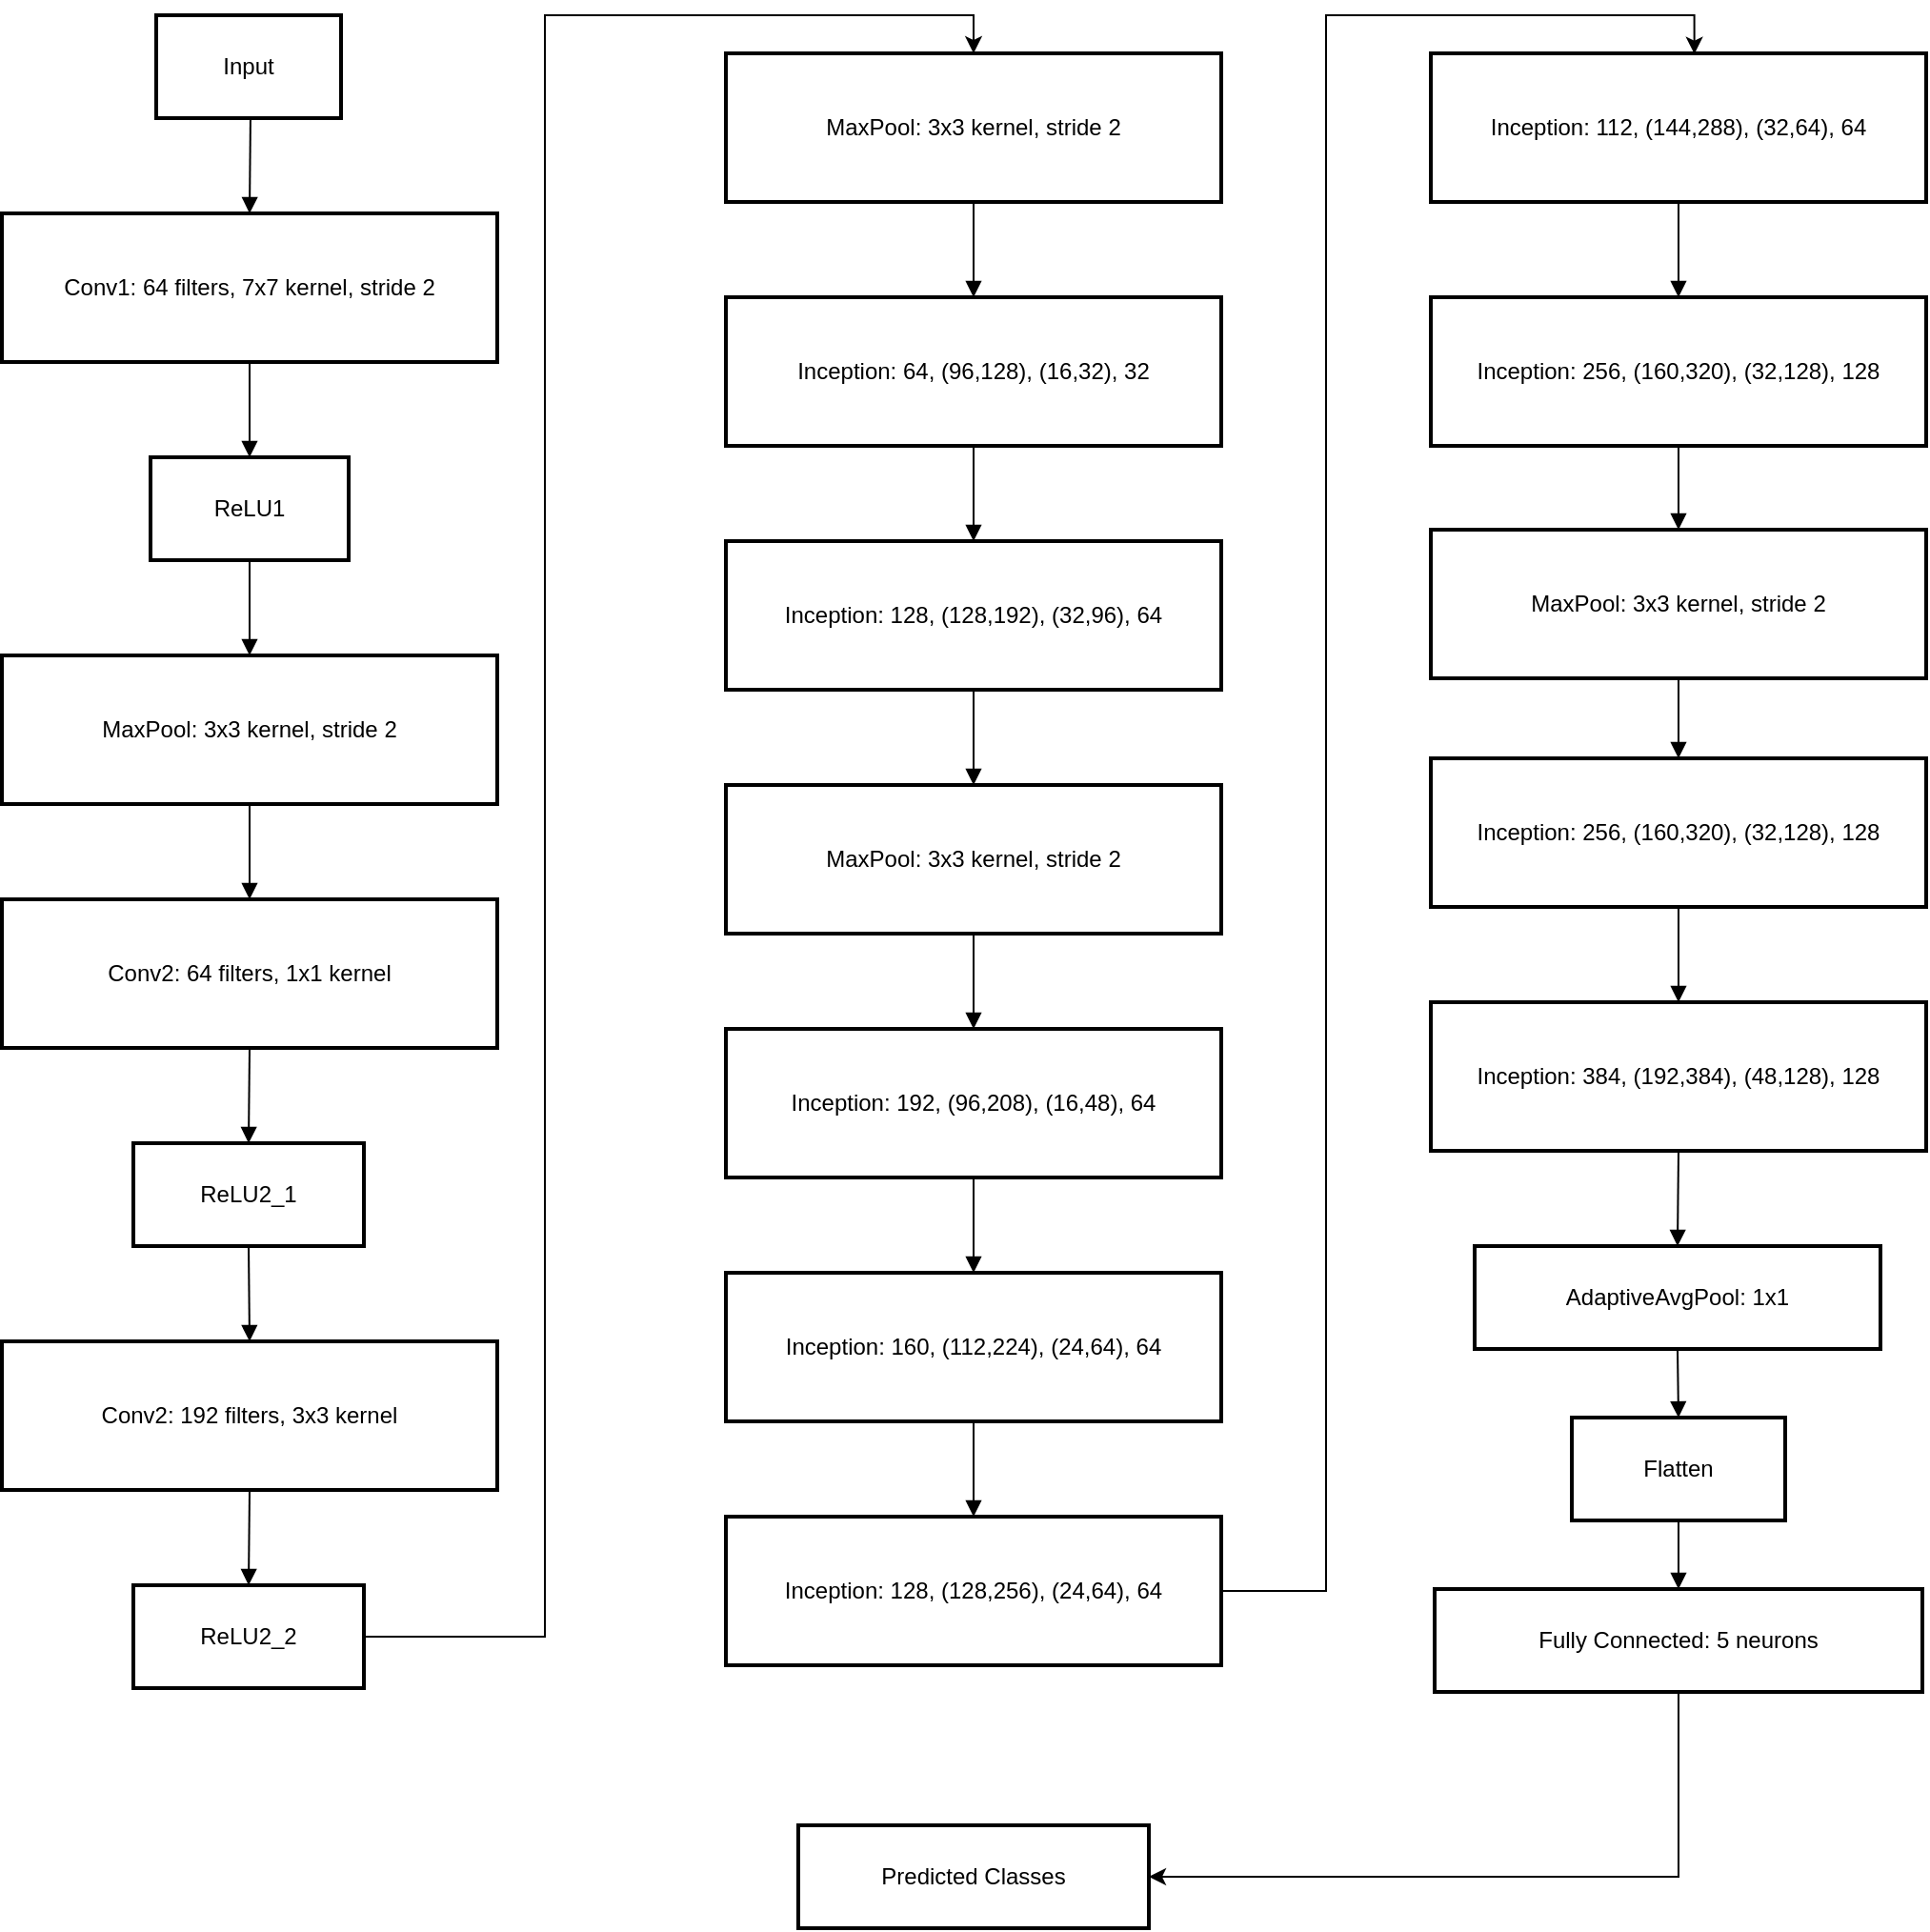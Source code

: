 <mxfile version="26.0.7">
  <diagram name="Page-1" id="ossyCuGlka05pft8rPD9">
    <mxGraphModel dx="1221" dy="725" grid="1" gridSize="10" guides="1" tooltips="1" connect="1" arrows="1" fold="1" page="1" pageScale="1" pageWidth="827" pageHeight="1169" math="0" shadow="0">
      <root>
        <mxCell id="0" />
        <mxCell id="1" parent="0" />
        <mxCell id="lyi2ZCtLGZe2oNHJNA-j-1" value="Input" style="whiteSpace=wrap;strokeWidth=2;" vertex="1" parent="1">
          <mxGeometry x="101" y="20" width="97" height="54" as="geometry" />
        </mxCell>
        <mxCell id="lyi2ZCtLGZe2oNHJNA-j-2" value="Conv1: 64 filters, 7x7 kernel, stride 2" style="whiteSpace=wrap;strokeWidth=2;" vertex="1" parent="1">
          <mxGeometry x="20" y="124" width="260" height="78" as="geometry" />
        </mxCell>
        <mxCell id="lyi2ZCtLGZe2oNHJNA-j-3" value="ReLU1" style="whiteSpace=wrap;strokeWidth=2;" vertex="1" parent="1">
          <mxGeometry x="98" y="252" width="104" height="54" as="geometry" />
        </mxCell>
        <mxCell id="lyi2ZCtLGZe2oNHJNA-j-4" value="MaxPool: 3x3 kernel, stride 2" style="whiteSpace=wrap;strokeWidth=2;" vertex="1" parent="1">
          <mxGeometry x="20" y="356" width="260" height="78" as="geometry" />
        </mxCell>
        <mxCell id="lyi2ZCtLGZe2oNHJNA-j-5" value="Conv2: 64 filters, 1x1 kernel" style="whiteSpace=wrap;strokeWidth=2;" vertex="1" parent="1">
          <mxGeometry x="20" y="484" width="260" height="78" as="geometry" />
        </mxCell>
        <mxCell id="lyi2ZCtLGZe2oNHJNA-j-6" value="ReLU2_1" style="whiteSpace=wrap;strokeWidth=2;" vertex="1" parent="1">
          <mxGeometry x="89" y="612" width="121" height="54" as="geometry" />
        </mxCell>
        <mxCell id="lyi2ZCtLGZe2oNHJNA-j-7" value="Conv2: 192 filters, 3x3 kernel" style="whiteSpace=wrap;strokeWidth=2;" vertex="1" parent="1">
          <mxGeometry x="20" y="716" width="260" height="78" as="geometry" />
        </mxCell>
        <mxCell id="lyi2ZCtLGZe2oNHJNA-j-48" style="edgeStyle=orthogonalEdgeStyle;rounded=0;orthogonalLoop=1;jettySize=auto;html=1;entryX=0.5;entryY=0;entryDx=0;entryDy=0;" edge="1" parent="1" source="lyi2ZCtLGZe2oNHJNA-j-8" target="lyi2ZCtLGZe2oNHJNA-j-9">
          <mxGeometry relative="1" as="geometry">
            <mxPoint x="340" y="-12" as="targetPoint" />
          </mxGeometry>
        </mxCell>
        <mxCell id="lyi2ZCtLGZe2oNHJNA-j-8" value="ReLU2_2" style="whiteSpace=wrap;strokeWidth=2;" vertex="1" parent="1">
          <mxGeometry x="89" y="844" width="121" height="54" as="geometry" />
        </mxCell>
        <mxCell id="lyi2ZCtLGZe2oNHJNA-j-9" value="MaxPool: 3x3 kernel, stride 2" style="whiteSpace=wrap;strokeWidth=2;" vertex="1" parent="1">
          <mxGeometry x="400" y="40" width="260" height="78" as="geometry" />
        </mxCell>
        <mxCell id="lyi2ZCtLGZe2oNHJNA-j-10" value="Inception: 64, (96,128), (16,32), 32" style="whiteSpace=wrap;strokeWidth=2;" vertex="1" parent="1">
          <mxGeometry x="400" y="168" width="260" height="78" as="geometry" />
        </mxCell>
        <mxCell id="lyi2ZCtLGZe2oNHJNA-j-11" value="Inception: 128, (128,192), (32,96), 64" style="whiteSpace=wrap;strokeWidth=2;" vertex="1" parent="1">
          <mxGeometry x="400" y="296" width="260" height="78" as="geometry" />
        </mxCell>
        <mxCell id="lyi2ZCtLGZe2oNHJNA-j-12" value="MaxPool: 3x3 kernel, stride 2" style="whiteSpace=wrap;strokeWidth=2;" vertex="1" parent="1">
          <mxGeometry x="400" y="424" width="260" height="78" as="geometry" />
        </mxCell>
        <mxCell id="lyi2ZCtLGZe2oNHJNA-j-13" value="Inception: 192, (96,208), (16,48), 64" style="whiteSpace=wrap;strokeWidth=2;" vertex="1" parent="1">
          <mxGeometry x="400" y="552" width="260" height="78" as="geometry" />
        </mxCell>
        <mxCell id="lyi2ZCtLGZe2oNHJNA-j-14" value="Inception: 160, (112,224), (24,64), 64" style="whiteSpace=wrap;strokeWidth=2;" vertex="1" parent="1">
          <mxGeometry x="400" y="680" width="260" height="78" as="geometry" />
        </mxCell>
        <mxCell id="lyi2ZCtLGZe2oNHJNA-j-49" style="edgeStyle=orthogonalEdgeStyle;rounded=0;orthogonalLoop=1;jettySize=auto;html=1;entryX=0.532;entryY=0.004;entryDx=0;entryDy=0;entryPerimeter=0;" edge="1" parent="1" source="lyi2ZCtLGZe2oNHJNA-j-15" target="lyi2ZCtLGZe2oNHJNA-j-16">
          <mxGeometry relative="1" as="geometry">
            <mxPoint x="720" y="10" as="targetPoint" />
          </mxGeometry>
        </mxCell>
        <mxCell id="lyi2ZCtLGZe2oNHJNA-j-15" value="Inception: 128, (128,256), (24,64), 64" style="whiteSpace=wrap;strokeWidth=2;" vertex="1" parent="1">
          <mxGeometry x="400" y="808" width="260" height="78" as="geometry" />
        </mxCell>
        <mxCell id="lyi2ZCtLGZe2oNHJNA-j-16" value="Inception: 112, (144,288), (32,64), 64" style="whiteSpace=wrap;strokeWidth=2;" vertex="1" parent="1">
          <mxGeometry x="770" y="40" width="260" height="78" as="geometry" />
        </mxCell>
        <mxCell id="lyi2ZCtLGZe2oNHJNA-j-17" value="Inception: 256, (160,320), (32,128), 128" style="whiteSpace=wrap;strokeWidth=2;" vertex="1" parent="1">
          <mxGeometry x="770" y="168" width="260" height="78" as="geometry" />
        </mxCell>
        <mxCell id="lyi2ZCtLGZe2oNHJNA-j-18" value="MaxPool: 3x3 kernel, stride 2" style="whiteSpace=wrap;strokeWidth=2;" vertex="1" parent="1">
          <mxGeometry x="770" y="290" width="260" height="78" as="geometry" />
        </mxCell>
        <mxCell id="lyi2ZCtLGZe2oNHJNA-j-19" value="Inception: 256, (160,320), (32,128), 128" style="whiteSpace=wrap;strokeWidth=2;" vertex="1" parent="1">
          <mxGeometry x="770" y="410" width="260" height="78" as="geometry" />
        </mxCell>
        <mxCell id="lyi2ZCtLGZe2oNHJNA-j-20" value="Inception: 384, (192,384), (48,128), 128" style="whiteSpace=wrap;strokeWidth=2;" vertex="1" parent="1">
          <mxGeometry x="770" y="538" width="260" height="78" as="geometry" />
        </mxCell>
        <mxCell id="lyi2ZCtLGZe2oNHJNA-j-21" value="AdaptiveAvgPool: 1x1" style="whiteSpace=wrap;strokeWidth=2;" vertex="1" parent="1">
          <mxGeometry x="793" y="666" width="213" height="54" as="geometry" />
        </mxCell>
        <mxCell id="lyi2ZCtLGZe2oNHJNA-j-22" value="Flatten" style="whiteSpace=wrap;strokeWidth=2;" vertex="1" parent="1">
          <mxGeometry x="844" y="756" width="112" height="54" as="geometry" />
        </mxCell>
        <mxCell id="lyi2ZCtLGZe2oNHJNA-j-50" style="edgeStyle=orthogonalEdgeStyle;rounded=0;orthogonalLoop=1;jettySize=auto;html=1;entryX=1;entryY=0.5;entryDx=0;entryDy=0;exitX=0.5;exitY=1;exitDx=0;exitDy=0;" edge="1" parent="1" source="lyi2ZCtLGZe2oNHJNA-j-23" target="lyi2ZCtLGZe2oNHJNA-j-24">
          <mxGeometry relative="1" as="geometry" />
        </mxCell>
        <mxCell id="lyi2ZCtLGZe2oNHJNA-j-23" value="Fully Connected: 5 neurons" style="whiteSpace=wrap;strokeWidth=2;" vertex="1" parent="1">
          <mxGeometry x="772" y="846" width="256" height="54" as="geometry" />
        </mxCell>
        <mxCell id="lyi2ZCtLGZe2oNHJNA-j-24" value="Predicted Classes" style="whiteSpace=wrap;strokeWidth=2;" vertex="1" parent="1">
          <mxGeometry x="438" y="970" width="184" height="54" as="geometry" />
        </mxCell>
        <mxCell id="lyi2ZCtLGZe2oNHJNA-j-25" value="" style="curved=1;startArrow=none;endArrow=block;exitX=0.51;exitY=1;entryX=0.5;entryY=0;rounded=0;" edge="1" parent="1" source="lyi2ZCtLGZe2oNHJNA-j-1" target="lyi2ZCtLGZe2oNHJNA-j-2">
          <mxGeometry relative="1" as="geometry">
            <Array as="points" />
          </mxGeometry>
        </mxCell>
        <mxCell id="lyi2ZCtLGZe2oNHJNA-j-26" value="" style="curved=1;startArrow=none;endArrow=block;exitX=0.5;exitY=1;entryX=0.5;entryY=0;rounded=0;" edge="1" parent="1" source="lyi2ZCtLGZe2oNHJNA-j-2" target="lyi2ZCtLGZe2oNHJNA-j-3">
          <mxGeometry relative="1" as="geometry">
            <Array as="points" />
          </mxGeometry>
        </mxCell>
        <mxCell id="lyi2ZCtLGZe2oNHJNA-j-27" value="" style="curved=1;startArrow=none;endArrow=block;exitX=0.5;exitY=1;entryX=0.5;entryY=0;rounded=0;" edge="1" parent="1" source="lyi2ZCtLGZe2oNHJNA-j-3" target="lyi2ZCtLGZe2oNHJNA-j-4">
          <mxGeometry relative="1" as="geometry">
            <Array as="points" />
          </mxGeometry>
        </mxCell>
        <mxCell id="lyi2ZCtLGZe2oNHJNA-j-28" value="" style="curved=1;startArrow=none;endArrow=block;exitX=0.5;exitY=1;entryX=0.5;entryY=0;rounded=0;" edge="1" parent="1" source="lyi2ZCtLGZe2oNHJNA-j-4" target="lyi2ZCtLGZe2oNHJNA-j-5">
          <mxGeometry relative="1" as="geometry">
            <Array as="points" />
          </mxGeometry>
        </mxCell>
        <mxCell id="lyi2ZCtLGZe2oNHJNA-j-29" value="" style="curved=1;startArrow=none;endArrow=block;exitX=0.5;exitY=1;entryX=0.5;entryY=0;rounded=0;" edge="1" parent="1" source="lyi2ZCtLGZe2oNHJNA-j-5" target="lyi2ZCtLGZe2oNHJNA-j-6">
          <mxGeometry relative="1" as="geometry">
            <Array as="points" />
          </mxGeometry>
        </mxCell>
        <mxCell id="lyi2ZCtLGZe2oNHJNA-j-30" value="" style="curved=1;startArrow=none;endArrow=block;exitX=0.5;exitY=1;entryX=0.5;entryY=0;rounded=0;" edge="1" parent="1" source="lyi2ZCtLGZe2oNHJNA-j-6" target="lyi2ZCtLGZe2oNHJNA-j-7">
          <mxGeometry relative="1" as="geometry">
            <Array as="points" />
          </mxGeometry>
        </mxCell>
        <mxCell id="lyi2ZCtLGZe2oNHJNA-j-31" value="" style="curved=1;startArrow=none;endArrow=block;exitX=0.5;exitY=1;entryX=0.5;entryY=0;rounded=0;" edge="1" parent="1" source="lyi2ZCtLGZe2oNHJNA-j-7" target="lyi2ZCtLGZe2oNHJNA-j-8">
          <mxGeometry relative="1" as="geometry">
            <Array as="points" />
          </mxGeometry>
        </mxCell>
        <mxCell id="lyi2ZCtLGZe2oNHJNA-j-33" value="" style="curved=1;startArrow=none;endArrow=block;exitX=0.5;exitY=1;entryX=0.5;entryY=0;rounded=0;" edge="1" parent="1" source="lyi2ZCtLGZe2oNHJNA-j-9" target="lyi2ZCtLGZe2oNHJNA-j-10">
          <mxGeometry relative="1" as="geometry">
            <Array as="points" />
          </mxGeometry>
        </mxCell>
        <mxCell id="lyi2ZCtLGZe2oNHJNA-j-34" value="" style="curved=1;startArrow=none;endArrow=block;exitX=0.5;exitY=1;entryX=0.5;entryY=0;rounded=0;" edge="1" parent="1" source="lyi2ZCtLGZe2oNHJNA-j-10" target="lyi2ZCtLGZe2oNHJNA-j-11">
          <mxGeometry relative="1" as="geometry">
            <Array as="points" />
          </mxGeometry>
        </mxCell>
        <mxCell id="lyi2ZCtLGZe2oNHJNA-j-35" value="" style="curved=1;startArrow=none;endArrow=block;exitX=0.5;exitY=1;entryX=0.5;entryY=0;rounded=0;" edge="1" parent="1" source="lyi2ZCtLGZe2oNHJNA-j-11" target="lyi2ZCtLGZe2oNHJNA-j-12">
          <mxGeometry relative="1" as="geometry">
            <Array as="points" />
          </mxGeometry>
        </mxCell>
        <mxCell id="lyi2ZCtLGZe2oNHJNA-j-36" value="" style="curved=1;startArrow=none;endArrow=block;exitX=0.5;exitY=1;entryX=0.5;entryY=0;rounded=0;" edge="1" parent="1" source="lyi2ZCtLGZe2oNHJNA-j-12" target="lyi2ZCtLGZe2oNHJNA-j-13">
          <mxGeometry relative="1" as="geometry">
            <Array as="points" />
          </mxGeometry>
        </mxCell>
        <mxCell id="lyi2ZCtLGZe2oNHJNA-j-37" value="" style="curved=1;startArrow=none;endArrow=block;exitX=0.5;exitY=1;entryX=0.5;entryY=0;rounded=0;" edge="1" parent="1" source="lyi2ZCtLGZe2oNHJNA-j-13" target="lyi2ZCtLGZe2oNHJNA-j-14">
          <mxGeometry relative="1" as="geometry">
            <Array as="points" />
          </mxGeometry>
        </mxCell>
        <mxCell id="lyi2ZCtLGZe2oNHJNA-j-38" value="" style="curved=1;startArrow=none;endArrow=block;exitX=0.5;exitY=1;entryX=0.5;entryY=0;rounded=0;" edge="1" parent="1" source="lyi2ZCtLGZe2oNHJNA-j-14" target="lyi2ZCtLGZe2oNHJNA-j-15">
          <mxGeometry relative="1" as="geometry">
            <Array as="points" />
          </mxGeometry>
        </mxCell>
        <mxCell id="lyi2ZCtLGZe2oNHJNA-j-40" value="" style="curved=1;startArrow=none;endArrow=block;exitX=0.5;exitY=1;entryX=0.5;entryY=0;rounded=0;" edge="1" parent="1" source="lyi2ZCtLGZe2oNHJNA-j-16" target="lyi2ZCtLGZe2oNHJNA-j-17">
          <mxGeometry relative="1" as="geometry">
            <Array as="points" />
          </mxGeometry>
        </mxCell>
        <mxCell id="lyi2ZCtLGZe2oNHJNA-j-41" value="" style="curved=1;startArrow=none;endArrow=block;exitX=0.5;exitY=1;entryX=0.5;entryY=0;rounded=0;" edge="1" parent="1" source="lyi2ZCtLGZe2oNHJNA-j-17" target="lyi2ZCtLGZe2oNHJNA-j-18">
          <mxGeometry relative="1" as="geometry">
            <Array as="points" />
          </mxGeometry>
        </mxCell>
        <mxCell id="lyi2ZCtLGZe2oNHJNA-j-42" value="" style="curved=1;startArrow=none;endArrow=block;exitX=0.5;exitY=1;entryX=0.5;entryY=0;rounded=0;" edge="1" parent="1" source="lyi2ZCtLGZe2oNHJNA-j-18" target="lyi2ZCtLGZe2oNHJNA-j-19">
          <mxGeometry relative="1" as="geometry">
            <Array as="points" />
          </mxGeometry>
        </mxCell>
        <mxCell id="lyi2ZCtLGZe2oNHJNA-j-43" value="" style="curved=1;startArrow=none;endArrow=block;exitX=0.5;exitY=1;entryX=0.5;entryY=0;rounded=0;" edge="1" parent="1" source="lyi2ZCtLGZe2oNHJNA-j-19" target="lyi2ZCtLGZe2oNHJNA-j-20">
          <mxGeometry relative="1" as="geometry">
            <Array as="points" />
          </mxGeometry>
        </mxCell>
        <mxCell id="lyi2ZCtLGZe2oNHJNA-j-44" value="" style="curved=1;startArrow=none;endArrow=block;exitX=0.5;exitY=1;entryX=0.5;entryY=0;rounded=0;" edge="1" parent="1" source="lyi2ZCtLGZe2oNHJNA-j-20" target="lyi2ZCtLGZe2oNHJNA-j-21">
          <mxGeometry relative="1" as="geometry">
            <Array as="points" />
          </mxGeometry>
        </mxCell>
        <mxCell id="lyi2ZCtLGZe2oNHJNA-j-45" value="" style="curved=1;startArrow=none;endArrow=block;exitX=0.5;exitY=1;entryX=0.5;entryY=0;rounded=0;" edge="1" parent="1" source="lyi2ZCtLGZe2oNHJNA-j-21" target="lyi2ZCtLGZe2oNHJNA-j-22">
          <mxGeometry relative="1" as="geometry">
            <Array as="points" />
          </mxGeometry>
        </mxCell>
        <mxCell id="lyi2ZCtLGZe2oNHJNA-j-46" value="" style="curved=1;startArrow=none;endArrow=block;exitX=0.5;exitY=1;entryX=0.5;entryY=0;rounded=0;" edge="1" parent="1" source="lyi2ZCtLGZe2oNHJNA-j-22" target="lyi2ZCtLGZe2oNHJNA-j-23">
          <mxGeometry relative="1" as="geometry">
            <Array as="points" />
          </mxGeometry>
        </mxCell>
      </root>
    </mxGraphModel>
  </diagram>
</mxfile>
